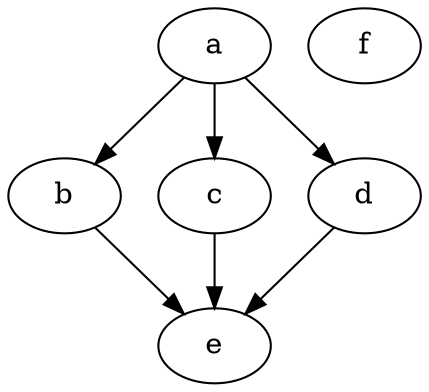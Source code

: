 digraph g {
	a [Weight=2];
	b [Weight=3];
	c [Weight=4];
	d [Weight=3];
	e [Weight=1];
	f [Weight=4];
	a->b [Weight=2];
	a->c [Weight=2];
	a->d [Weight=2];
	b->e [Weight=2];
	c->e [Weight=2];
	d->e [Weight=2];
}